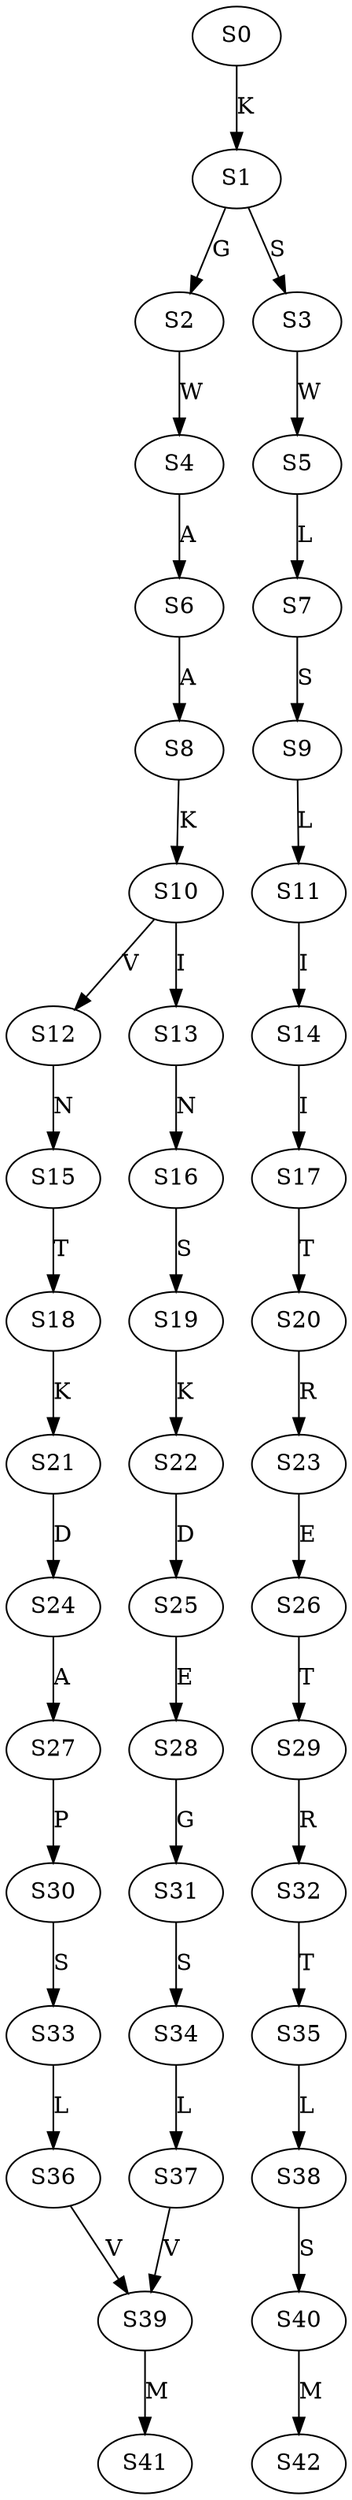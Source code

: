 strict digraph  {
	S0 -> S1 [ label = K ];
	S1 -> S2 [ label = G ];
	S1 -> S3 [ label = S ];
	S2 -> S4 [ label = W ];
	S3 -> S5 [ label = W ];
	S4 -> S6 [ label = A ];
	S5 -> S7 [ label = L ];
	S6 -> S8 [ label = A ];
	S7 -> S9 [ label = S ];
	S8 -> S10 [ label = K ];
	S9 -> S11 [ label = L ];
	S10 -> S12 [ label = V ];
	S10 -> S13 [ label = I ];
	S11 -> S14 [ label = I ];
	S12 -> S15 [ label = N ];
	S13 -> S16 [ label = N ];
	S14 -> S17 [ label = I ];
	S15 -> S18 [ label = T ];
	S16 -> S19 [ label = S ];
	S17 -> S20 [ label = T ];
	S18 -> S21 [ label = K ];
	S19 -> S22 [ label = K ];
	S20 -> S23 [ label = R ];
	S21 -> S24 [ label = D ];
	S22 -> S25 [ label = D ];
	S23 -> S26 [ label = E ];
	S24 -> S27 [ label = A ];
	S25 -> S28 [ label = E ];
	S26 -> S29 [ label = T ];
	S27 -> S30 [ label = P ];
	S28 -> S31 [ label = G ];
	S29 -> S32 [ label = R ];
	S30 -> S33 [ label = S ];
	S31 -> S34 [ label = S ];
	S32 -> S35 [ label = T ];
	S33 -> S36 [ label = L ];
	S34 -> S37 [ label = L ];
	S35 -> S38 [ label = L ];
	S36 -> S39 [ label = V ];
	S37 -> S39 [ label = V ];
	S38 -> S40 [ label = S ];
	S39 -> S41 [ label = M ];
	S40 -> S42 [ label = M ];
}
